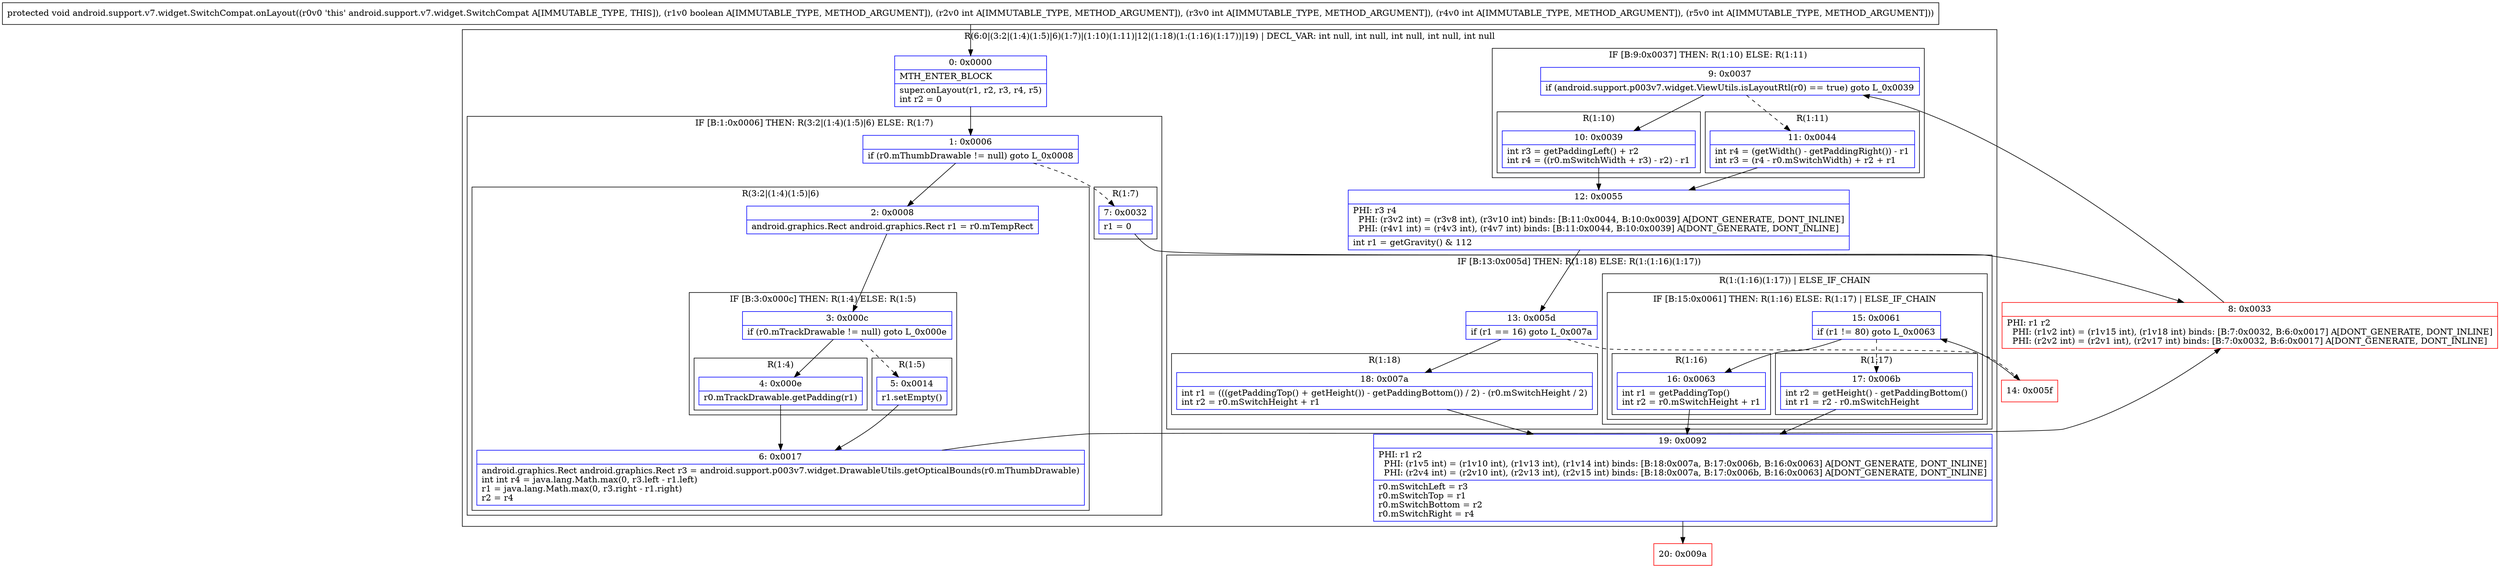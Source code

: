 digraph "CFG forandroid.support.v7.widget.SwitchCompat.onLayout(ZIIII)V" {
subgraph cluster_Region_1427054107 {
label = "R(6:0|(3:2|(1:4)(1:5)|6)(1:7)|(1:10)(1:11)|12|(1:18)(1:(1:16)(1:17))|19) | DECL_VAR: int null, int null, int null, int null, int null\l";
node [shape=record,color=blue];
Node_0 [shape=record,label="{0\:\ 0x0000|MTH_ENTER_BLOCK\l|super.onLayout(r1, r2, r3, r4, r5)\lint r2 = 0\l}"];
subgraph cluster_IfRegion_434933891 {
label = "IF [B:1:0x0006] THEN: R(3:2|(1:4)(1:5)|6) ELSE: R(1:7)";
node [shape=record,color=blue];
Node_1 [shape=record,label="{1\:\ 0x0006|if (r0.mThumbDrawable != null) goto L_0x0008\l}"];
subgraph cluster_Region_21279873 {
label = "R(3:2|(1:4)(1:5)|6)";
node [shape=record,color=blue];
Node_2 [shape=record,label="{2\:\ 0x0008|android.graphics.Rect android.graphics.Rect r1 = r0.mTempRect\l}"];
subgraph cluster_IfRegion_1129153216 {
label = "IF [B:3:0x000c] THEN: R(1:4) ELSE: R(1:5)";
node [shape=record,color=blue];
Node_3 [shape=record,label="{3\:\ 0x000c|if (r0.mTrackDrawable != null) goto L_0x000e\l}"];
subgraph cluster_Region_1335592148 {
label = "R(1:4)";
node [shape=record,color=blue];
Node_4 [shape=record,label="{4\:\ 0x000e|r0.mTrackDrawable.getPadding(r1)\l}"];
}
subgraph cluster_Region_198045646 {
label = "R(1:5)";
node [shape=record,color=blue];
Node_5 [shape=record,label="{5\:\ 0x0014|r1.setEmpty()\l}"];
}
}
Node_6 [shape=record,label="{6\:\ 0x0017|android.graphics.Rect android.graphics.Rect r3 = android.support.p003v7.widget.DrawableUtils.getOpticalBounds(r0.mThumbDrawable)\lint int r4 = java.lang.Math.max(0, r3.left \- r1.left)\lr1 = java.lang.Math.max(0, r3.right \- r1.right)\lr2 = r4\l}"];
}
subgraph cluster_Region_1801305785 {
label = "R(1:7)";
node [shape=record,color=blue];
Node_7 [shape=record,label="{7\:\ 0x0032|r1 = 0\l}"];
}
}
subgraph cluster_IfRegion_1502784046 {
label = "IF [B:9:0x0037] THEN: R(1:10) ELSE: R(1:11)";
node [shape=record,color=blue];
Node_9 [shape=record,label="{9\:\ 0x0037|if (android.support.p003v7.widget.ViewUtils.isLayoutRtl(r0) == true) goto L_0x0039\l}"];
subgraph cluster_Region_1080565217 {
label = "R(1:10)";
node [shape=record,color=blue];
Node_10 [shape=record,label="{10\:\ 0x0039|int r3 = getPaddingLeft() + r2\lint r4 = ((r0.mSwitchWidth + r3) \- r2) \- r1\l}"];
}
subgraph cluster_Region_1183817653 {
label = "R(1:11)";
node [shape=record,color=blue];
Node_11 [shape=record,label="{11\:\ 0x0044|int r4 = (getWidth() \- getPaddingRight()) \- r1\lint r3 = (r4 \- r0.mSwitchWidth) + r2 + r1\l}"];
}
}
Node_12 [shape=record,label="{12\:\ 0x0055|PHI: r3 r4 \l  PHI: (r3v2 int) = (r3v8 int), (r3v10 int) binds: [B:11:0x0044, B:10:0x0039] A[DONT_GENERATE, DONT_INLINE]\l  PHI: (r4v1 int) = (r4v3 int), (r4v7 int) binds: [B:11:0x0044, B:10:0x0039] A[DONT_GENERATE, DONT_INLINE]\l|int r1 = getGravity() & 112\l}"];
subgraph cluster_IfRegion_1327103983 {
label = "IF [B:13:0x005d] THEN: R(1:18) ELSE: R(1:(1:16)(1:17))";
node [shape=record,color=blue];
Node_13 [shape=record,label="{13\:\ 0x005d|if (r1 == 16) goto L_0x007a\l}"];
subgraph cluster_Region_1968580745 {
label = "R(1:18)";
node [shape=record,color=blue];
Node_18 [shape=record,label="{18\:\ 0x007a|int r1 = (((getPaddingTop() + getHeight()) \- getPaddingBottom()) \/ 2) \- (r0.mSwitchHeight \/ 2)\lint r2 = r0.mSwitchHeight + r1\l}"];
}
subgraph cluster_Region_280829437 {
label = "R(1:(1:16)(1:17)) | ELSE_IF_CHAIN\l";
node [shape=record,color=blue];
subgraph cluster_IfRegion_1335780600 {
label = "IF [B:15:0x0061] THEN: R(1:16) ELSE: R(1:17) | ELSE_IF_CHAIN\l";
node [shape=record,color=blue];
Node_15 [shape=record,label="{15\:\ 0x0061|if (r1 != 80) goto L_0x0063\l}"];
subgraph cluster_Region_1939773435 {
label = "R(1:16)";
node [shape=record,color=blue];
Node_16 [shape=record,label="{16\:\ 0x0063|int r1 = getPaddingTop()\lint r2 = r0.mSwitchHeight + r1\l}"];
}
subgraph cluster_Region_1945692396 {
label = "R(1:17)";
node [shape=record,color=blue];
Node_17 [shape=record,label="{17\:\ 0x006b|int r2 = getHeight() \- getPaddingBottom()\lint r1 = r2 \- r0.mSwitchHeight\l}"];
}
}
}
}
Node_19 [shape=record,label="{19\:\ 0x0092|PHI: r1 r2 \l  PHI: (r1v5 int) = (r1v10 int), (r1v13 int), (r1v14 int) binds: [B:18:0x007a, B:17:0x006b, B:16:0x0063] A[DONT_GENERATE, DONT_INLINE]\l  PHI: (r2v4 int) = (r2v10 int), (r2v13 int), (r2v15 int) binds: [B:18:0x007a, B:17:0x006b, B:16:0x0063] A[DONT_GENERATE, DONT_INLINE]\l|r0.mSwitchLeft = r3\lr0.mSwitchTop = r1\lr0.mSwitchBottom = r2\lr0.mSwitchRight = r4\l}"];
}
Node_8 [shape=record,color=red,label="{8\:\ 0x0033|PHI: r1 r2 \l  PHI: (r1v2 int) = (r1v15 int), (r1v18 int) binds: [B:7:0x0032, B:6:0x0017] A[DONT_GENERATE, DONT_INLINE]\l  PHI: (r2v2 int) = (r2v1 int), (r2v17 int) binds: [B:7:0x0032, B:6:0x0017] A[DONT_GENERATE, DONT_INLINE]\l}"];
Node_14 [shape=record,color=red,label="{14\:\ 0x005f}"];
Node_20 [shape=record,color=red,label="{20\:\ 0x009a}"];
MethodNode[shape=record,label="{protected void android.support.v7.widget.SwitchCompat.onLayout((r0v0 'this' android.support.v7.widget.SwitchCompat A[IMMUTABLE_TYPE, THIS]), (r1v0 boolean A[IMMUTABLE_TYPE, METHOD_ARGUMENT]), (r2v0 int A[IMMUTABLE_TYPE, METHOD_ARGUMENT]), (r3v0 int A[IMMUTABLE_TYPE, METHOD_ARGUMENT]), (r4v0 int A[IMMUTABLE_TYPE, METHOD_ARGUMENT]), (r5v0 int A[IMMUTABLE_TYPE, METHOD_ARGUMENT])) }"];
MethodNode -> Node_0;
Node_0 -> Node_1;
Node_1 -> Node_2;
Node_1 -> Node_7[style=dashed];
Node_2 -> Node_3;
Node_3 -> Node_4;
Node_3 -> Node_5[style=dashed];
Node_4 -> Node_6;
Node_5 -> Node_6;
Node_6 -> Node_8;
Node_7 -> Node_8;
Node_9 -> Node_10;
Node_9 -> Node_11[style=dashed];
Node_10 -> Node_12;
Node_11 -> Node_12;
Node_12 -> Node_13;
Node_13 -> Node_14[style=dashed];
Node_13 -> Node_18;
Node_18 -> Node_19;
Node_15 -> Node_16;
Node_15 -> Node_17[style=dashed];
Node_16 -> Node_19;
Node_17 -> Node_19;
Node_19 -> Node_20;
Node_8 -> Node_9;
Node_14 -> Node_15;
}

